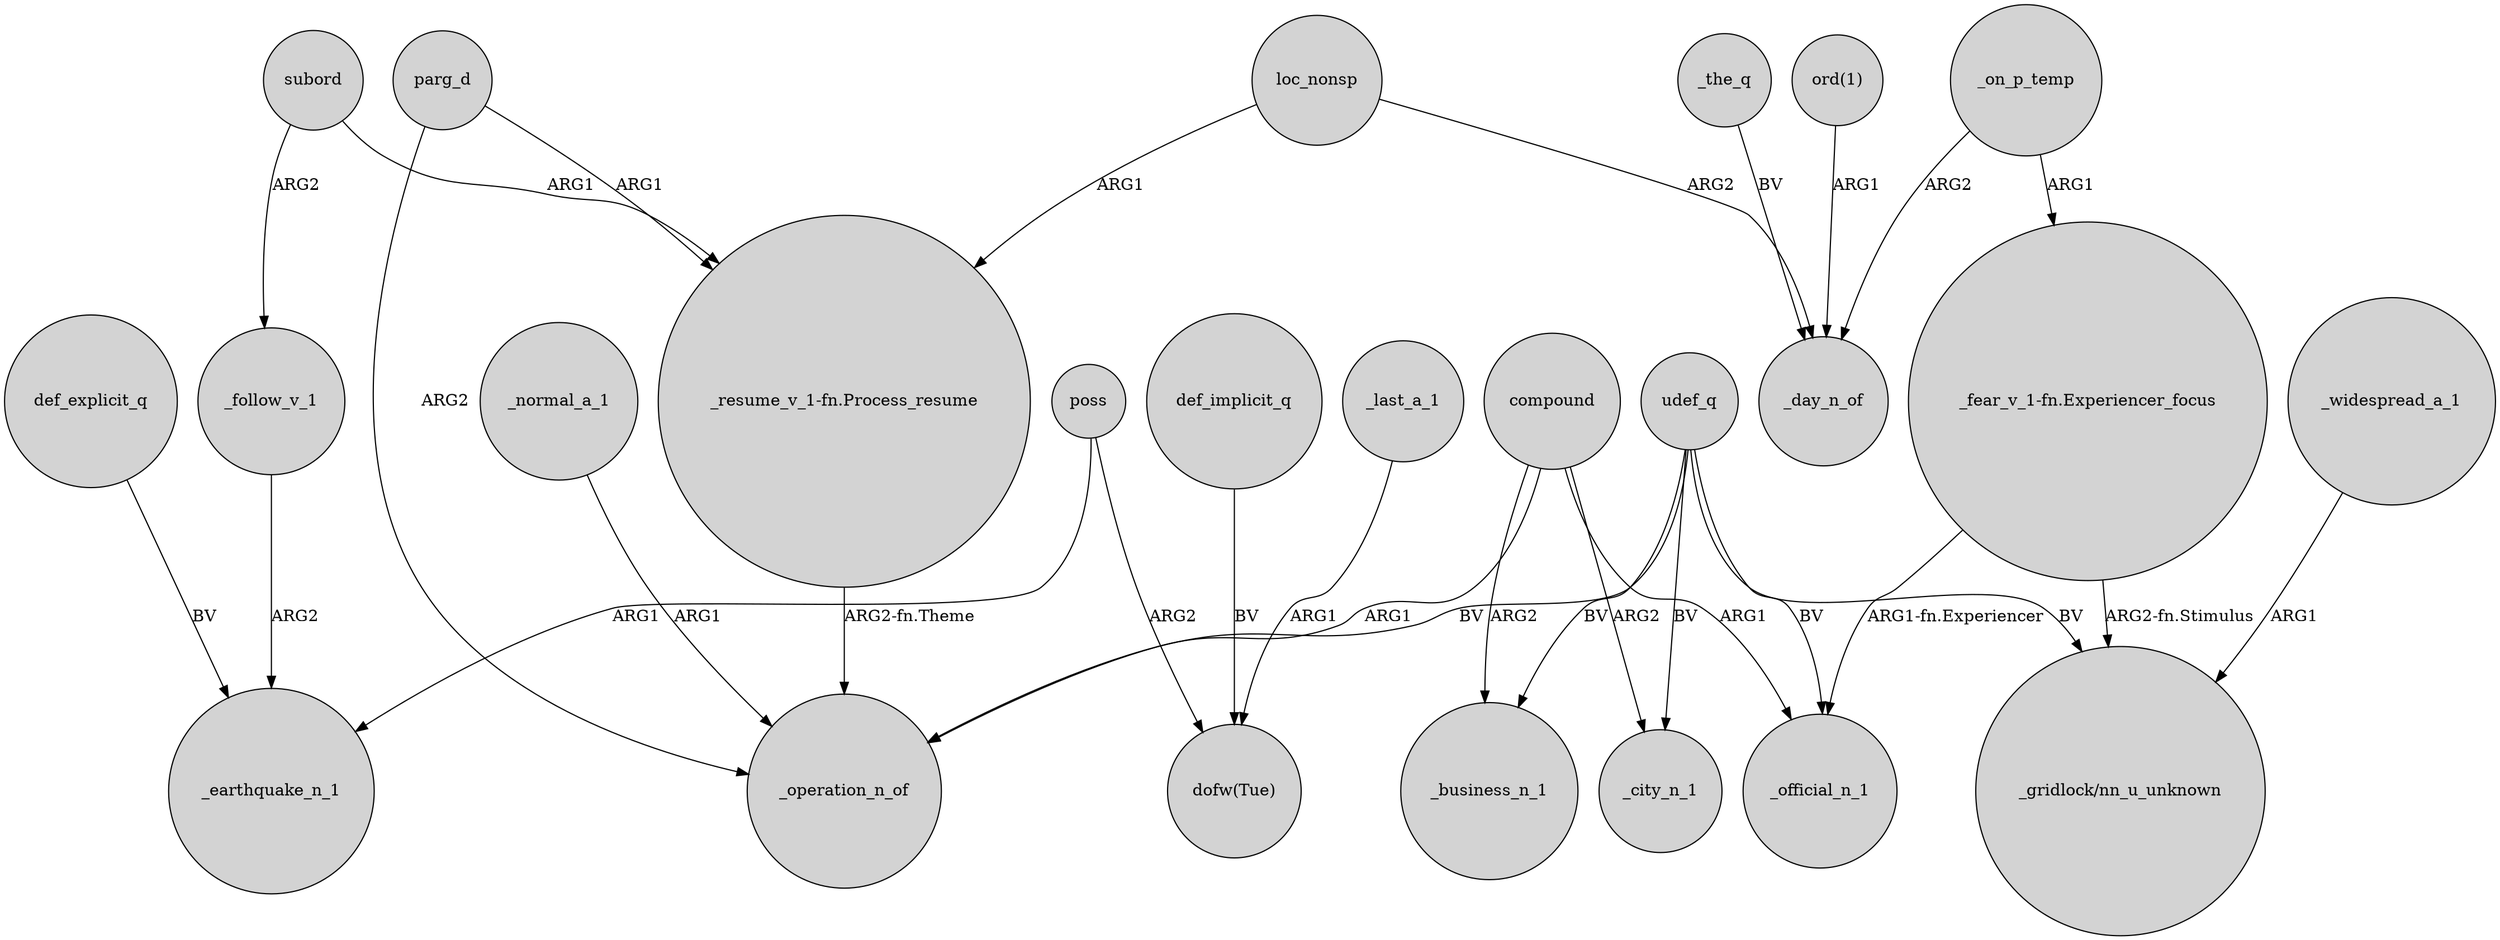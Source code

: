digraph {
	node [shape=circle style=filled]
	compound -> _operation_n_of [label=ARG1]
	parg_d -> _operation_n_of [label=ARG2]
	def_explicit_q -> _earthquake_n_1 [label=BV]
	_follow_v_1 -> _earthquake_n_1 [label=ARG2]
	_widespread_a_1 -> "_gridlock/nn_u_unknown" [label=ARG1]
	poss -> _earthquake_n_1 [label=ARG1]
	"_fear_v_1-fn.Experiencer_focus" -> _official_n_1 [label="ARG1-fn.Experiencer"]
	"_resume_v_1-fn.Process_resume" -> _operation_n_of [label="ARG2-fn.Theme"]
	subord -> _follow_v_1 [label=ARG2]
	compound -> _city_n_1 [label=ARG2]
	_normal_a_1 -> _operation_n_of [label=ARG1]
	def_implicit_q -> "dofw(Tue)" [label=BV]
	udef_q -> _city_n_1 [label=BV]
	_the_q -> _day_n_of [label=BV]
	_on_p_temp -> "_fear_v_1-fn.Experiencer_focus" [label=ARG1]
	udef_q -> "_gridlock/nn_u_unknown" [label=BV]
	loc_nonsp -> "_resume_v_1-fn.Process_resume" [label=ARG1]
	udef_q -> _official_n_1 [label=BV]
	poss -> "dofw(Tue)" [label=ARG2]
	subord -> "_resume_v_1-fn.Process_resume" [label=ARG1]
	compound -> _business_n_1 [label=ARG2]
	loc_nonsp -> _day_n_of [label=ARG2]
	"ord(1)" -> _day_n_of [label=ARG1]
	compound -> _official_n_1 [label=ARG1]
	udef_q -> _business_n_1 [label=BV]
	parg_d -> "_resume_v_1-fn.Process_resume" [label=ARG1]
	"_fear_v_1-fn.Experiencer_focus" -> "_gridlock/nn_u_unknown" [label="ARG2-fn.Stimulus"]
	_last_a_1 -> "dofw(Tue)" [label=ARG1]
	_on_p_temp -> _day_n_of [label=ARG2]
	udef_q -> _operation_n_of [label=BV]
}
